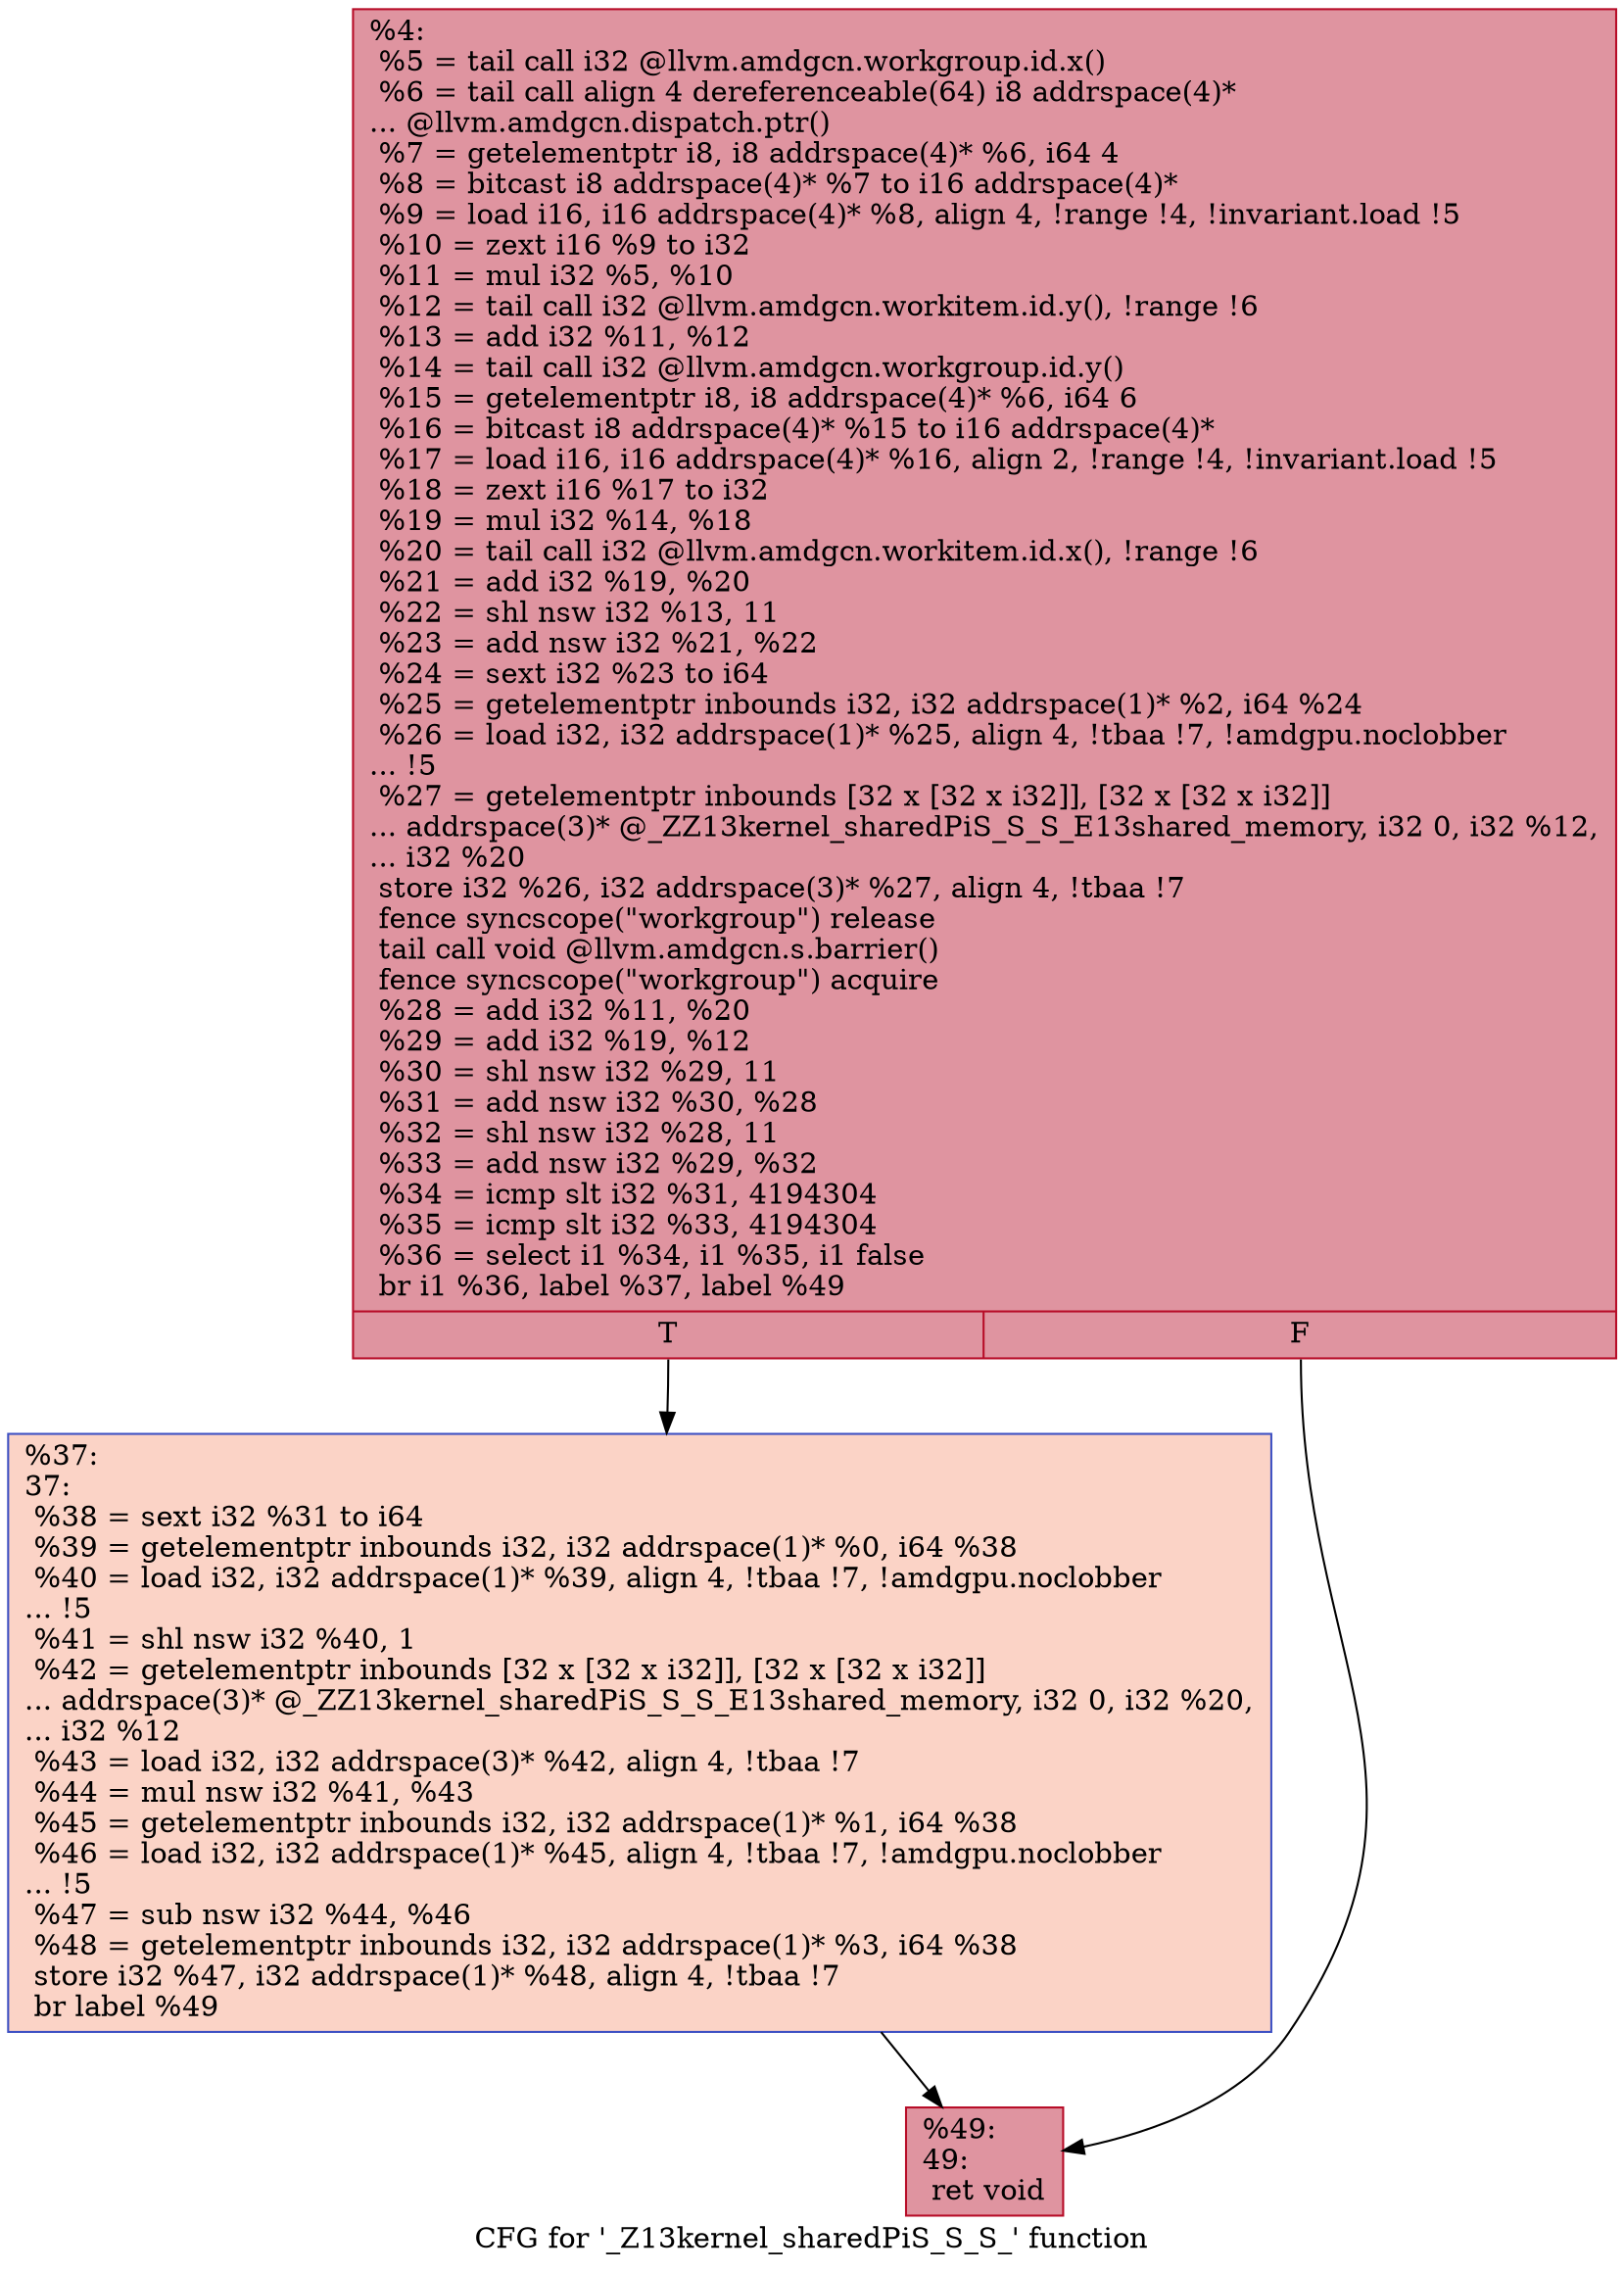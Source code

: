 digraph "CFG for '_Z13kernel_sharedPiS_S_S_' function" {
	label="CFG for '_Z13kernel_sharedPiS_S_S_' function";

	Node0x53003f0 [shape=record,color="#b70d28ff", style=filled, fillcolor="#b70d2870",label="{%4:\l  %5 = tail call i32 @llvm.amdgcn.workgroup.id.x()\l  %6 = tail call align 4 dereferenceable(64) i8 addrspace(4)*\l... @llvm.amdgcn.dispatch.ptr()\l  %7 = getelementptr i8, i8 addrspace(4)* %6, i64 4\l  %8 = bitcast i8 addrspace(4)* %7 to i16 addrspace(4)*\l  %9 = load i16, i16 addrspace(4)* %8, align 4, !range !4, !invariant.load !5\l  %10 = zext i16 %9 to i32\l  %11 = mul i32 %5, %10\l  %12 = tail call i32 @llvm.amdgcn.workitem.id.y(), !range !6\l  %13 = add i32 %11, %12\l  %14 = tail call i32 @llvm.amdgcn.workgroup.id.y()\l  %15 = getelementptr i8, i8 addrspace(4)* %6, i64 6\l  %16 = bitcast i8 addrspace(4)* %15 to i16 addrspace(4)*\l  %17 = load i16, i16 addrspace(4)* %16, align 2, !range !4, !invariant.load !5\l  %18 = zext i16 %17 to i32\l  %19 = mul i32 %14, %18\l  %20 = tail call i32 @llvm.amdgcn.workitem.id.x(), !range !6\l  %21 = add i32 %19, %20\l  %22 = shl nsw i32 %13, 11\l  %23 = add nsw i32 %21, %22\l  %24 = sext i32 %23 to i64\l  %25 = getelementptr inbounds i32, i32 addrspace(1)* %2, i64 %24\l  %26 = load i32, i32 addrspace(1)* %25, align 4, !tbaa !7, !amdgpu.noclobber\l... !5\l  %27 = getelementptr inbounds [32 x [32 x i32]], [32 x [32 x i32]]\l... addrspace(3)* @_ZZ13kernel_sharedPiS_S_S_E13shared_memory, i32 0, i32 %12,\l... i32 %20\l  store i32 %26, i32 addrspace(3)* %27, align 4, !tbaa !7\l  fence syncscope(\"workgroup\") release\l  tail call void @llvm.amdgcn.s.barrier()\l  fence syncscope(\"workgroup\") acquire\l  %28 = add i32 %11, %20\l  %29 = add i32 %19, %12\l  %30 = shl nsw i32 %29, 11\l  %31 = add nsw i32 %30, %28\l  %32 = shl nsw i32 %28, 11\l  %33 = add nsw i32 %29, %32\l  %34 = icmp slt i32 %31, 4194304\l  %35 = icmp slt i32 %33, 4194304\l  %36 = select i1 %34, i1 %35, i1 false\l  br i1 %36, label %37, label %49\l|{<s0>T|<s1>F}}"];
	Node0x53003f0:s0 -> Node0x5302620;
	Node0x53003f0:s1 -> Node0x53052f0;
	Node0x5302620 [shape=record,color="#3d50c3ff", style=filled, fillcolor="#f59c7d70",label="{%37:\l37:                                               \l  %38 = sext i32 %31 to i64\l  %39 = getelementptr inbounds i32, i32 addrspace(1)* %0, i64 %38\l  %40 = load i32, i32 addrspace(1)* %39, align 4, !tbaa !7, !amdgpu.noclobber\l... !5\l  %41 = shl nsw i32 %40, 1\l  %42 = getelementptr inbounds [32 x [32 x i32]], [32 x [32 x i32]]\l... addrspace(3)* @_ZZ13kernel_sharedPiS_S_S_E13shared_memory, i32 0, i32 %20,\l... i32 %12\l  %43 = load i32, i32 addrspace(3)* %42, align 4, !tbaa !7\l  %44 = mul nsw i32 %41, %43\l  %45 = getelementptr inbounds i32, i32 addrspace(1)* %1, i64 %38\l  %46 = load i32, i32 addrspace(1)* %45, align 4, !tbaa !7, !amdgpu.noclobber\l... !5\l  %47 = sub nsw i32 %44, %46\l  %48 = getelementptr inbounds i32, i32 addrspace(1)* %3, i64 %38\l  store i32 %47, i32 addrspace(1)* %48, align 4, !tbaa !7\l  br label %49\l}"];
	Node0x5302620 -> Node0x53052f0;
	Node0x53052f0 [shape=record,color="#b70d28ff", style=filled, fillcolor="#b70d2870",label="{%49:\l49:                                               \l  ret void\l}"];
}
